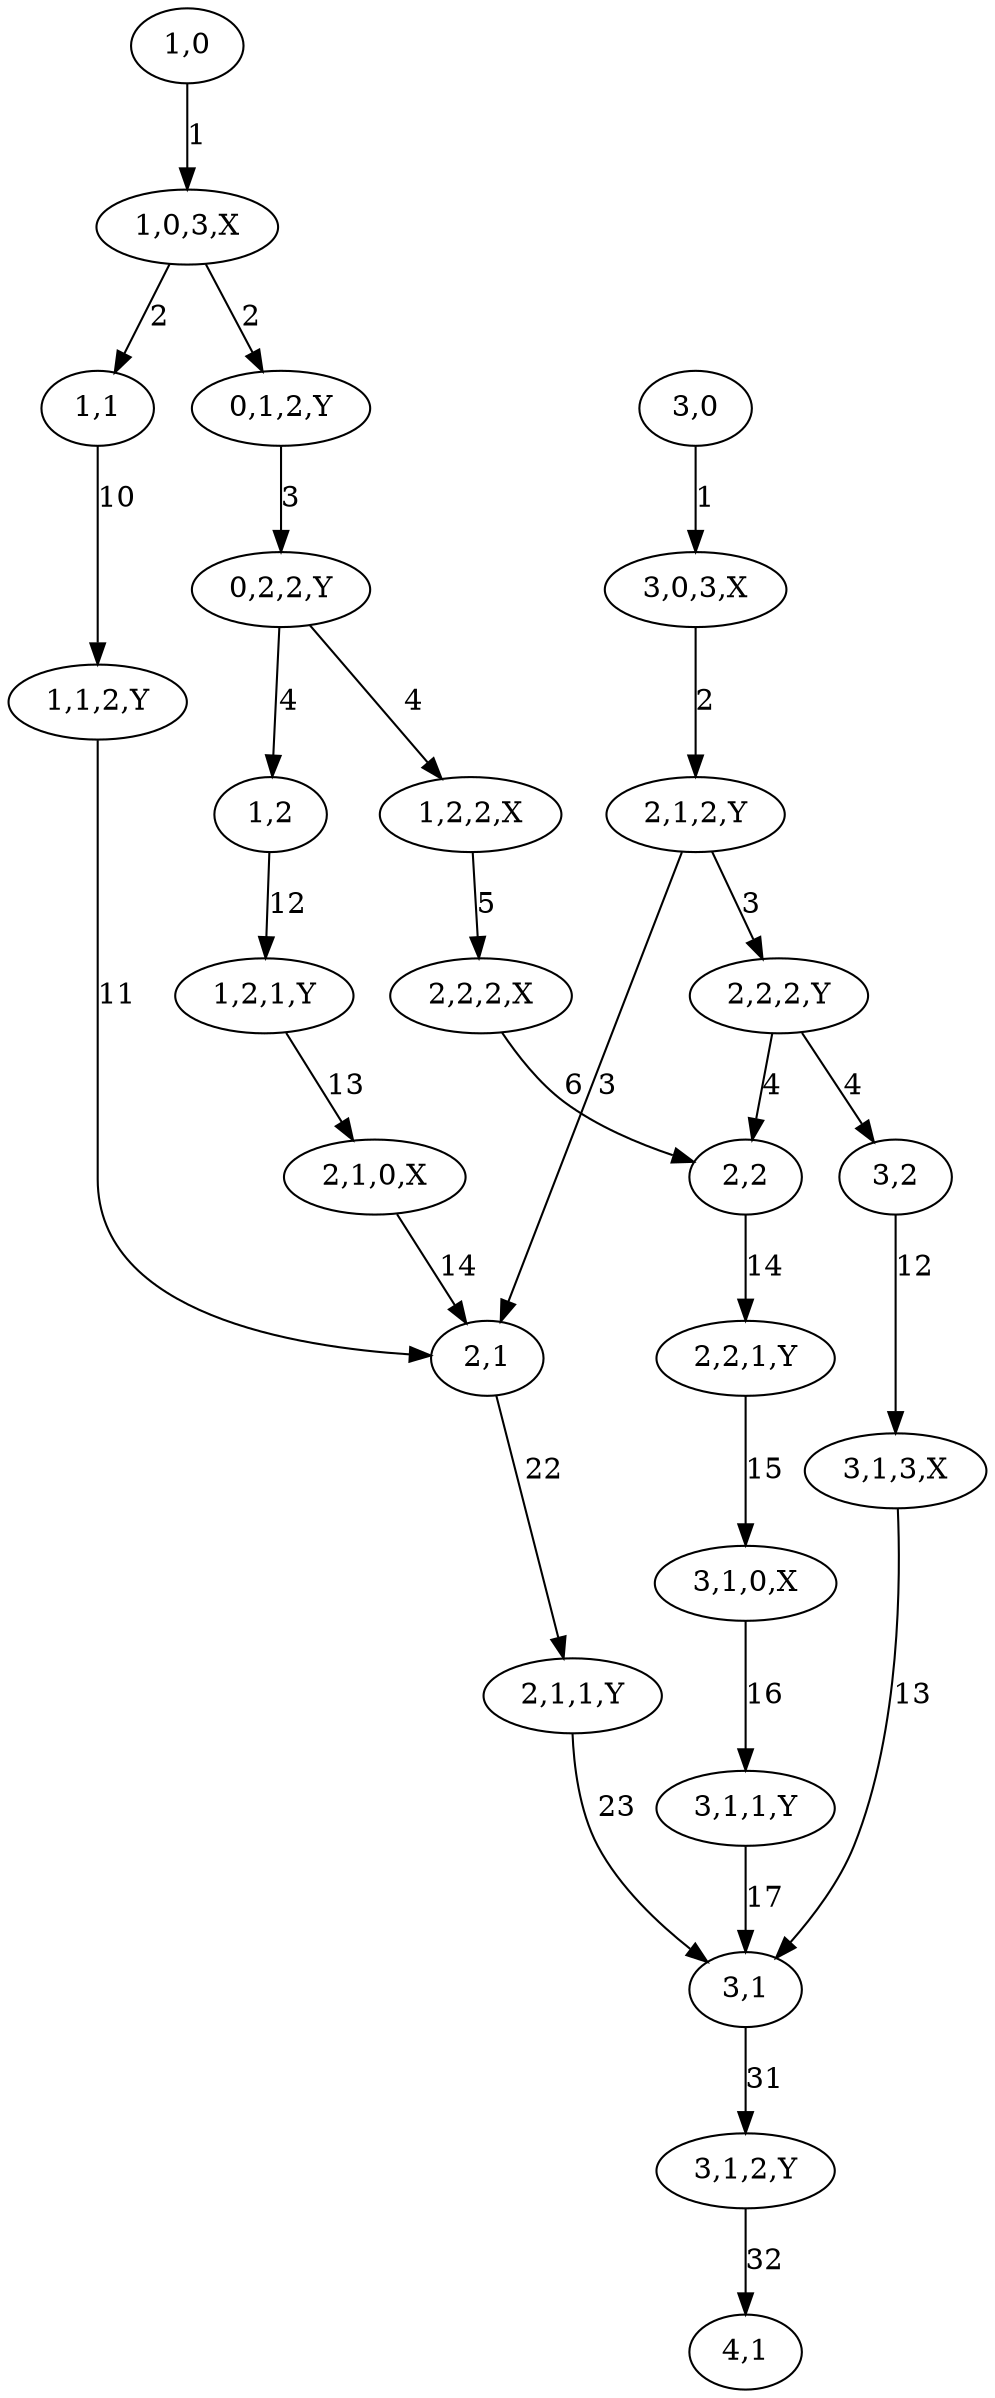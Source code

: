 digraph graphname {
"1,2" [nodetype=logic];
"1,0" [nodetype=logic];
"1,1" [nodetype=logic];
"1,0,3,X" [nodetype=route];
"3,1,3,X" [nodetype=route];
"3,1,2,Y" [nodetype=route];
"2,1" [nodetype=logic];
"2,2" [nodetype=logic];
"4,1" [nodetype=logic];
"1,1,2,Y" [nodetype=route];
"2,2,1,Y" [nodetype=route];
"3,0" [nodetype=logic];
"3,1" [nodetype=logic];
"3,2" [nodetype=logic];
"2,2,2,Y" [nodetype=route];
"2,2,2,X" [nodetype=route];
"2,1,1,Y" [nodetype=route];
"0,2,2,Y" [nodetype=route];
"3,0,3,X" [nodetype=route];
"2,1,0,X" [nodetype=route];
"3,1,0,X" [nodetype=route];
"1,2,2,X" [nodetype=route];
"0,1,2,Y" [nodetype=route];
"1,2,1,Y" [nodetype=route];
"3,1,1,Y" [nodetype=route];
"2,1,2,Y" [nodetype=route];
"1,2" -> "1,2,1,Y"  [label=12];
"1,0" -> "1,0,3,X"  [label=1];
"1,1" -> "1,1,2,Y"  [label=10];
"1,0,3,X" -> "1,1"  [label=2];
"1,0,3,X" -> "0,1,2,Y"  [label=2];
"3,1,3,X" -> "3,1"  [label=13];
"3,1,2,Y" -> "4,1"  [label=32];
"2,1" -> "2,1,1,Y"  [label=22];
"2,2" -> "2,2,1,Y"  [label=14];
"1,1,2,Y" -> "2,1"  [label=11];
"2,2,1,Y" -> "3,1,0,X"  [label=15];
"3,0" -> "3,0,3,X"  [label=1];
"3,1" -> "3,1,2,Y"  [label=31];
"3,2" -> "3,1,3,X"  [label=12];
"2,2,2,Y" -> "3,2"  [label=4];
"2,2,2,Y" -> "2,2"  [label=4];
"2,2,2,X" -> "2,2"  [label=6];
"2,1,1,Y" -> "3,1"  [label=23];
"0,2,2,Y" -> "1,2"  [label=4];
"0,2,2,Y" -> "1,2,2,X"  [label=4];
"3,0,3,X" -> "2,1,2,Y"  [label=2];
"2,1,0,X" -> "2,1"  [label=14];
"3,1,0,X" -> "3,1,1,Y"  [label=16];
"1,2,2,X" -> "2,2,2,X"  [label=5];
"0,1,2,Y" -> "0,2,2,Y"  [label=3];
"1,2,1,Y" -> "2,1,0,X"  [label=13];
"3,1,1,Y" -> "3,1"  [label=17];
"2,1,2,Y" -> "2,2,2,Y"  [label=3];
"2,1,2,Y" -> "2,1"  [label=3];
}
